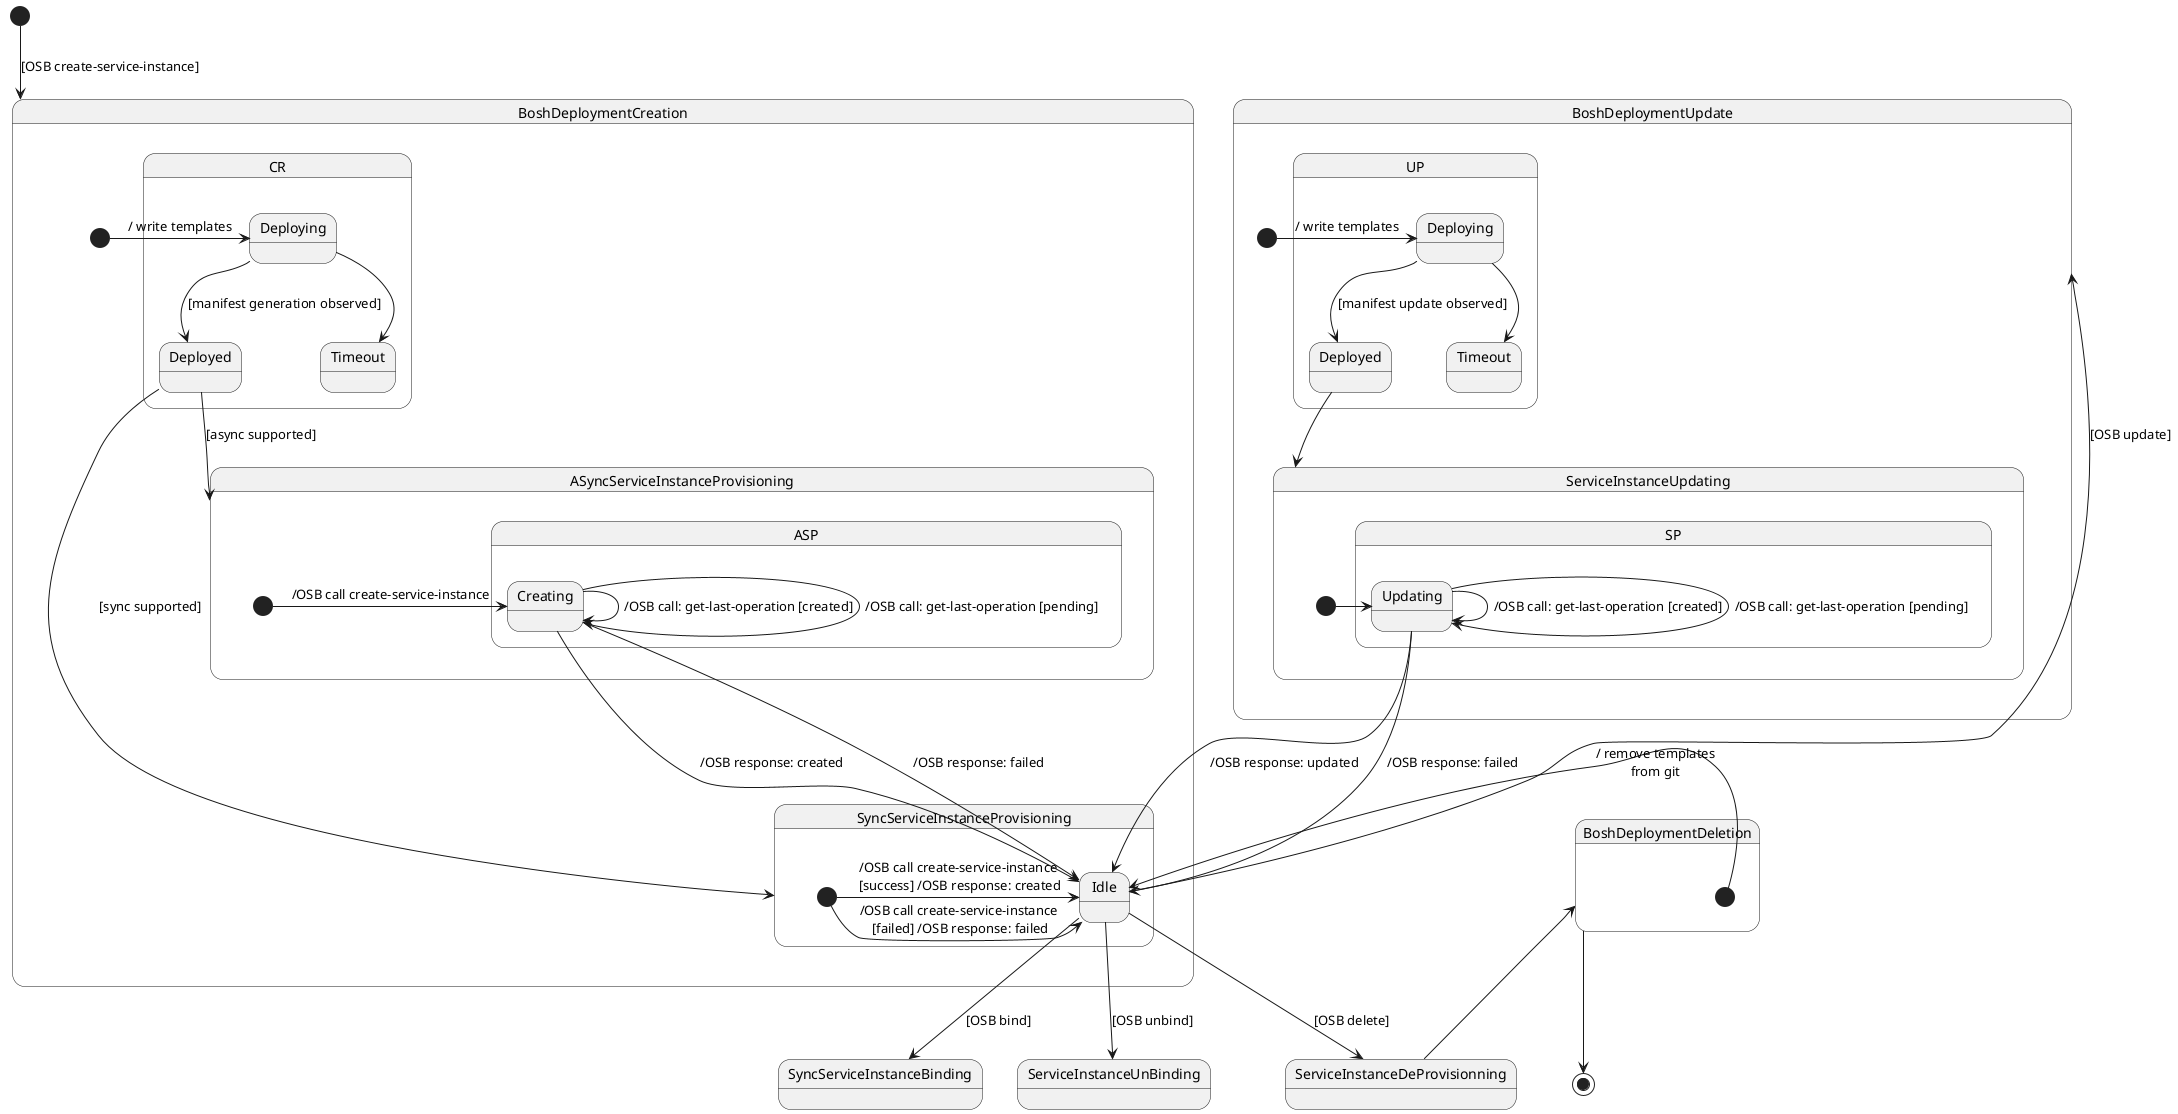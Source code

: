 @startuml

[*] --> BoshDeploymentCreation: [OSB create-service-instance] 

state BoshDeploymentCreation {
    [*] -> CR.Deploying : / write templates
    CR.Deploying -down-> CR.Deployed: [manifest generation observed] 
    CR.Deployed -down-> SyncServiceInstanceProvisioning: [sync supported]
    CR.Deployed -down-> ASyncServiceInstanceProvisioning: [async supported]
    CR.Deploying -down-> CR.Timeout
}

state SyncServiceInstanceProvisioning {
    [*] -> Idle: /OSB call create-service-instance\n [success] /OSB response: created
    [*] -> Idle: /OSB call create-service-instance\n [failed] /OSB response: failed
}
state ASyncServiceInstanceProvisioning {
    [*] -> ASP.Creating: /OSB call create-service-instance
    ASP.Creating -> ASP.Creating: /OSB call: get-last-operation [created]
    ASP.Creating -> ASP.Creating: /OSB call: get-last-operation [pending]
    ASP.Creating -down-> Idle: /OSB response: created
    ASP.Creating -down-> Idle: /OSB response: failed
}

state Idle {
}

Idle -down-> SyncServiceInstanceBinding: [OSB bind]

Idle -down-> BoshDeploymentUpdate: [OSB update]
state BoshDeploymentUpdate {
    [*] -> UP.Deploying : / write templates
    UP.Deploying -down-> UP.Deployed: [manifest update observed] 
    UP.Deployed -down-> ServiceInstanceUpdating  
    UP.Deploying -down-> UP.Timeout
}

state ServiceInstanceUpdating {
    [*] -> SP.Updating 
    SP.Updating -> SP.Updating: /OSB call: get-last-operation [created] 
    SP.Updating -> SP.Updating: /OSB call: get-last-operation [pending] 
    SP.Updating -down-> Idle: /OSB response: updated
    SP.Updating -down-> Idle: /OSB response: failed 
}


Idle -down-> ServiceInstanceUnBinding: [OSB unbind]
Idle -down-> ServiceInstanceDeProvisionning: [OSB delete]
ServiceInstanceDeProvisionning -down-> BoshDeploymentDeletion
state BoshDeploymentDeletion {
    [*] -> Idle: / remove templates\nfrom git
} 
BoshDeploymentDeletion -down-> [*] 

@enduml